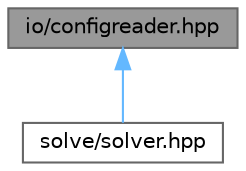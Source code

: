 digraph "io/configreader.hpp"
{
 // LATEX_PDF_SIZE
  bgcolor="transparent";
  edge [fontname=Helvetica,fontsize=10,labelfontname=Helvetica,labelfontsize=10];
  node [fontname=Helvetica,fontsize=10,shape=box,height=0.2,width=0.4];
  Node1 [label="io/configreader.hpp",height=0.2,width=0.4,color="gray40", fillcolor="grey60", style="filled", fontcolor="black",tooltip="Helper functions for reading configurations."];
  Node1 -> Node2 [dir="back",color="steelblue1",style="solid"];
  Node2 [label="solve/solver.hpp",height=0.2,width=0.4,color="grey40", fillcolor="white", style="filled",URL="$solver_8hpp.html",tooltip="SOLVE::Solver source file."];
}
